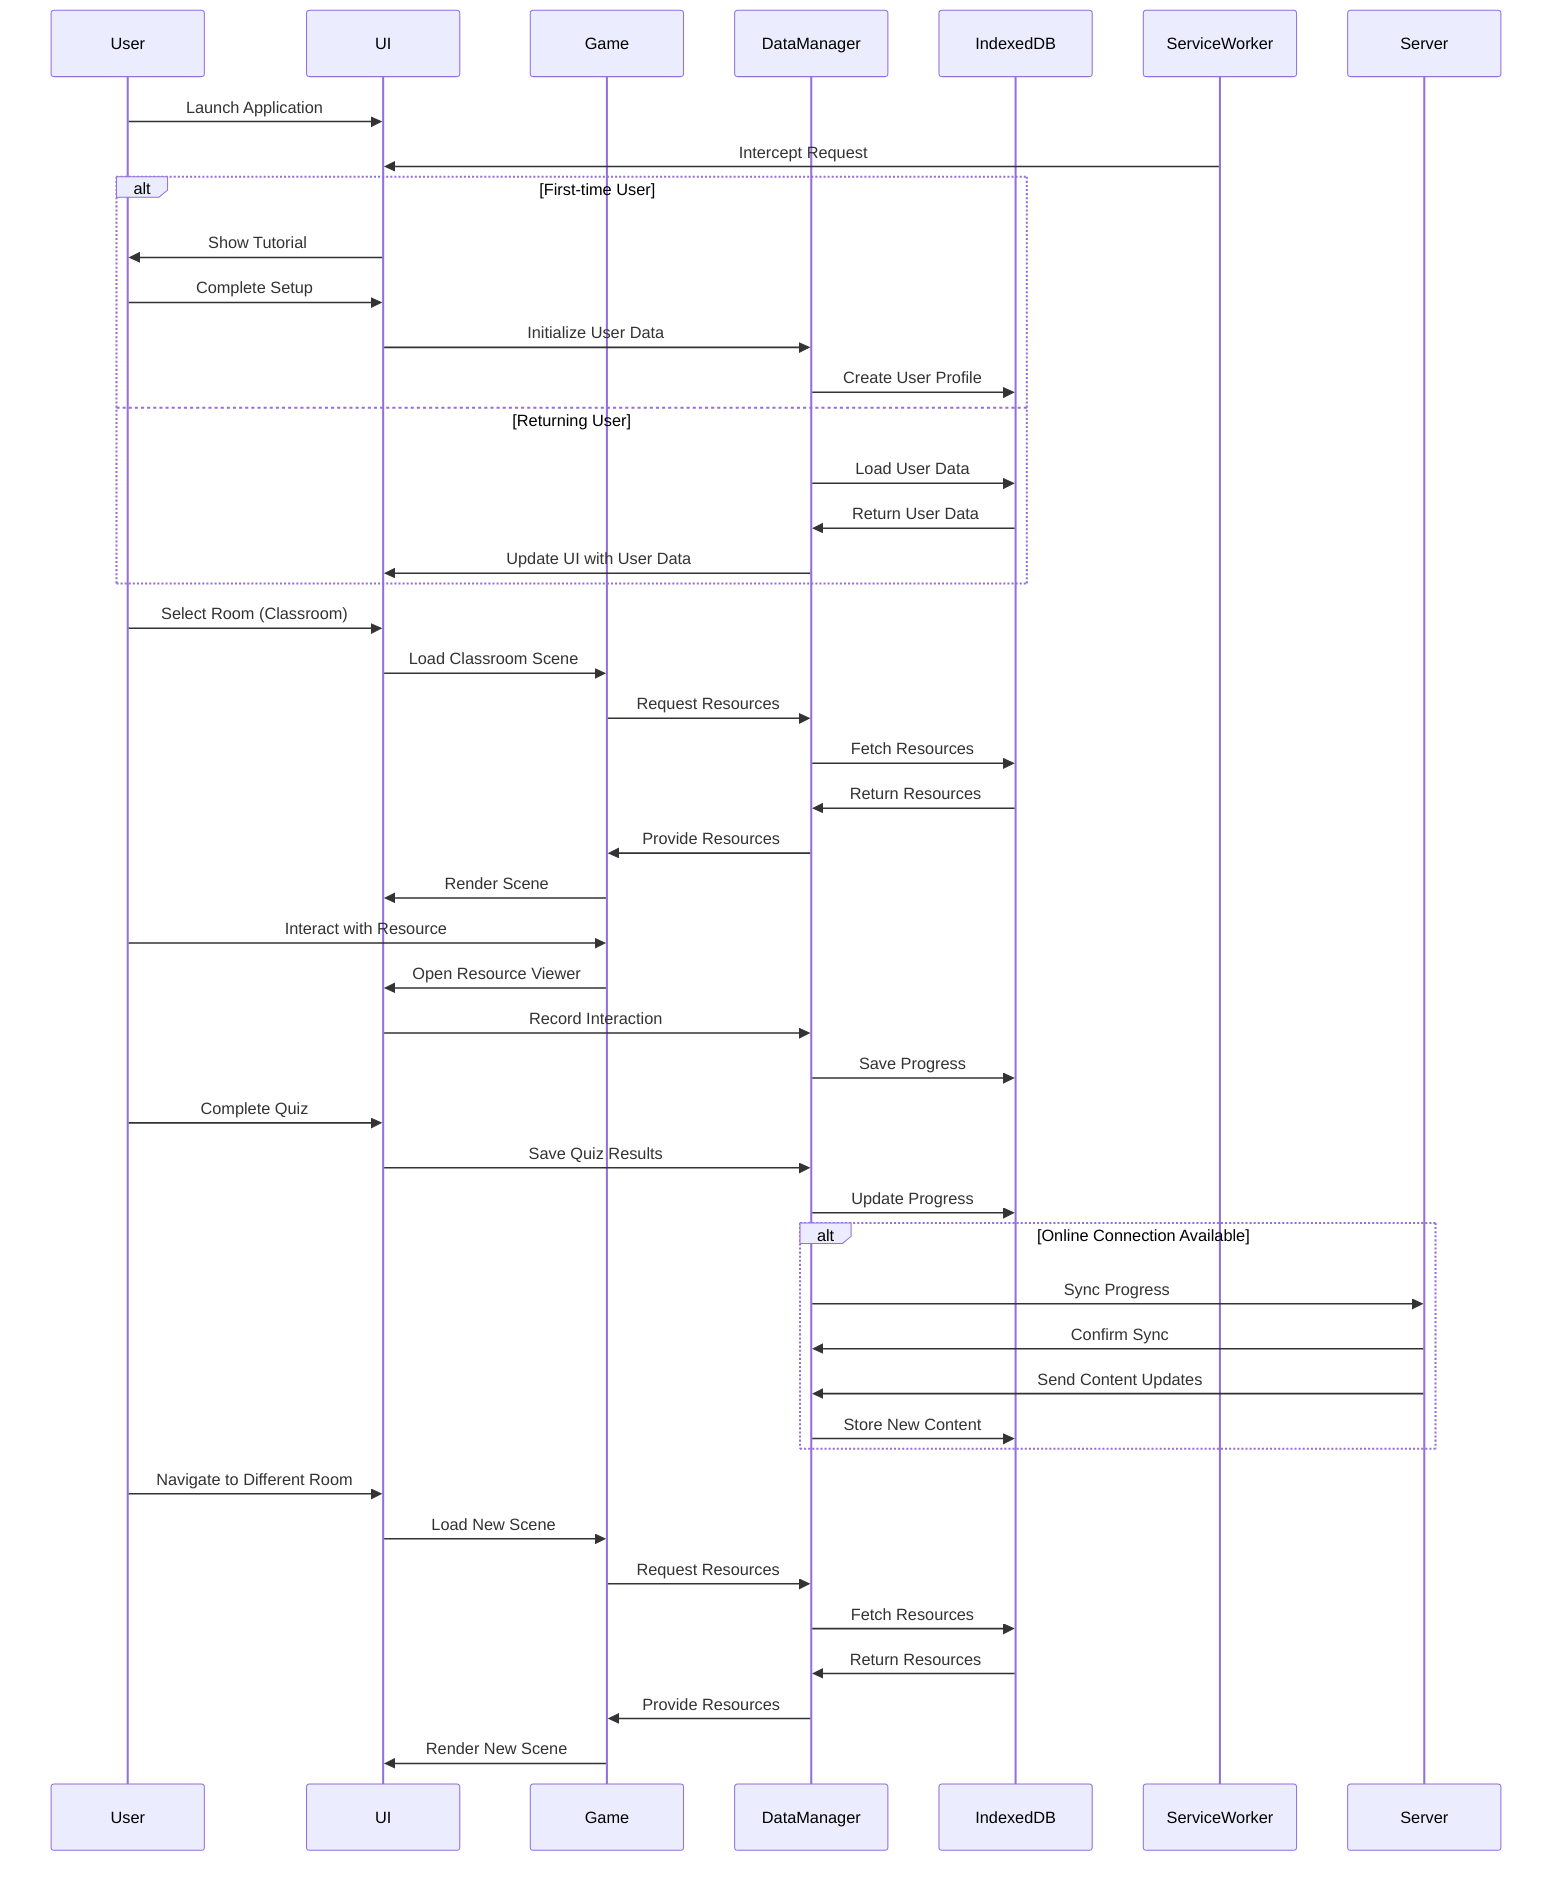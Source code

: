 sequenceDiagram
    participant User
    participant UI
    participant Game
    participant DataManager
    participant IndexedDB
    participant ServiceWorker
    participant Server
    
    User->>UI: Launch Application
    ServiceWorker->>UI: Intercept Request
    
    alt First-time User
        UI->>User: Show Tutorial
        User->>UI: Complete Setup
        UI->>DataManager: Initialize User Data
        DataManager->>IndexedDB: Create User Profile
    else Returning User
        DataManager->>IndexedDB: Load User Data
        IndexedDB->>DataManager: Return User Data
        DataManager->>UI: Update UI with User Data
    end
    
    User->>UI: Select Room (Classroom)
    UI->>Game: Load Classroom Scene
    Game->>DataManager: Request Resources
    DataManager->>IndexedDB: Fetch Resources
    IndexedDB->>DataManager: Return Resources
    DataManager->>Game: Provide Resources
    Game->>UI: Render Scene
    
    User->>Game: Interact with Resource
    Game->>UI: Open Resource Viewer
    UI->>DataManager: Record Interaction
    DataManager->>IndexedDB: Save Progress
    
    User->>UI: Complete Quiz
    UI->>DataManager: Save Quiz Results
    DataManager->>IndexedDB: Update Progress
    
    alt Online Connection Available
        DataManager->>Server: Sync Progress
        Server->>DataManager: Confirm Sync
        Server->>DataManager: Send Content Updates
        DataManager->>IndexedDB: Store New Content
    end
    
    User->>UI: Navigate to Different Room
    UI->>Game: Load New Scene
    Game->>DataManager: Request Resources
    DataManager->>IndexedDB: Fetch Resources
    IndexedDB->>DataManager: Return Resources
    DataManager->>Game: Provide Resources
    Game->>UI: Render New Scene